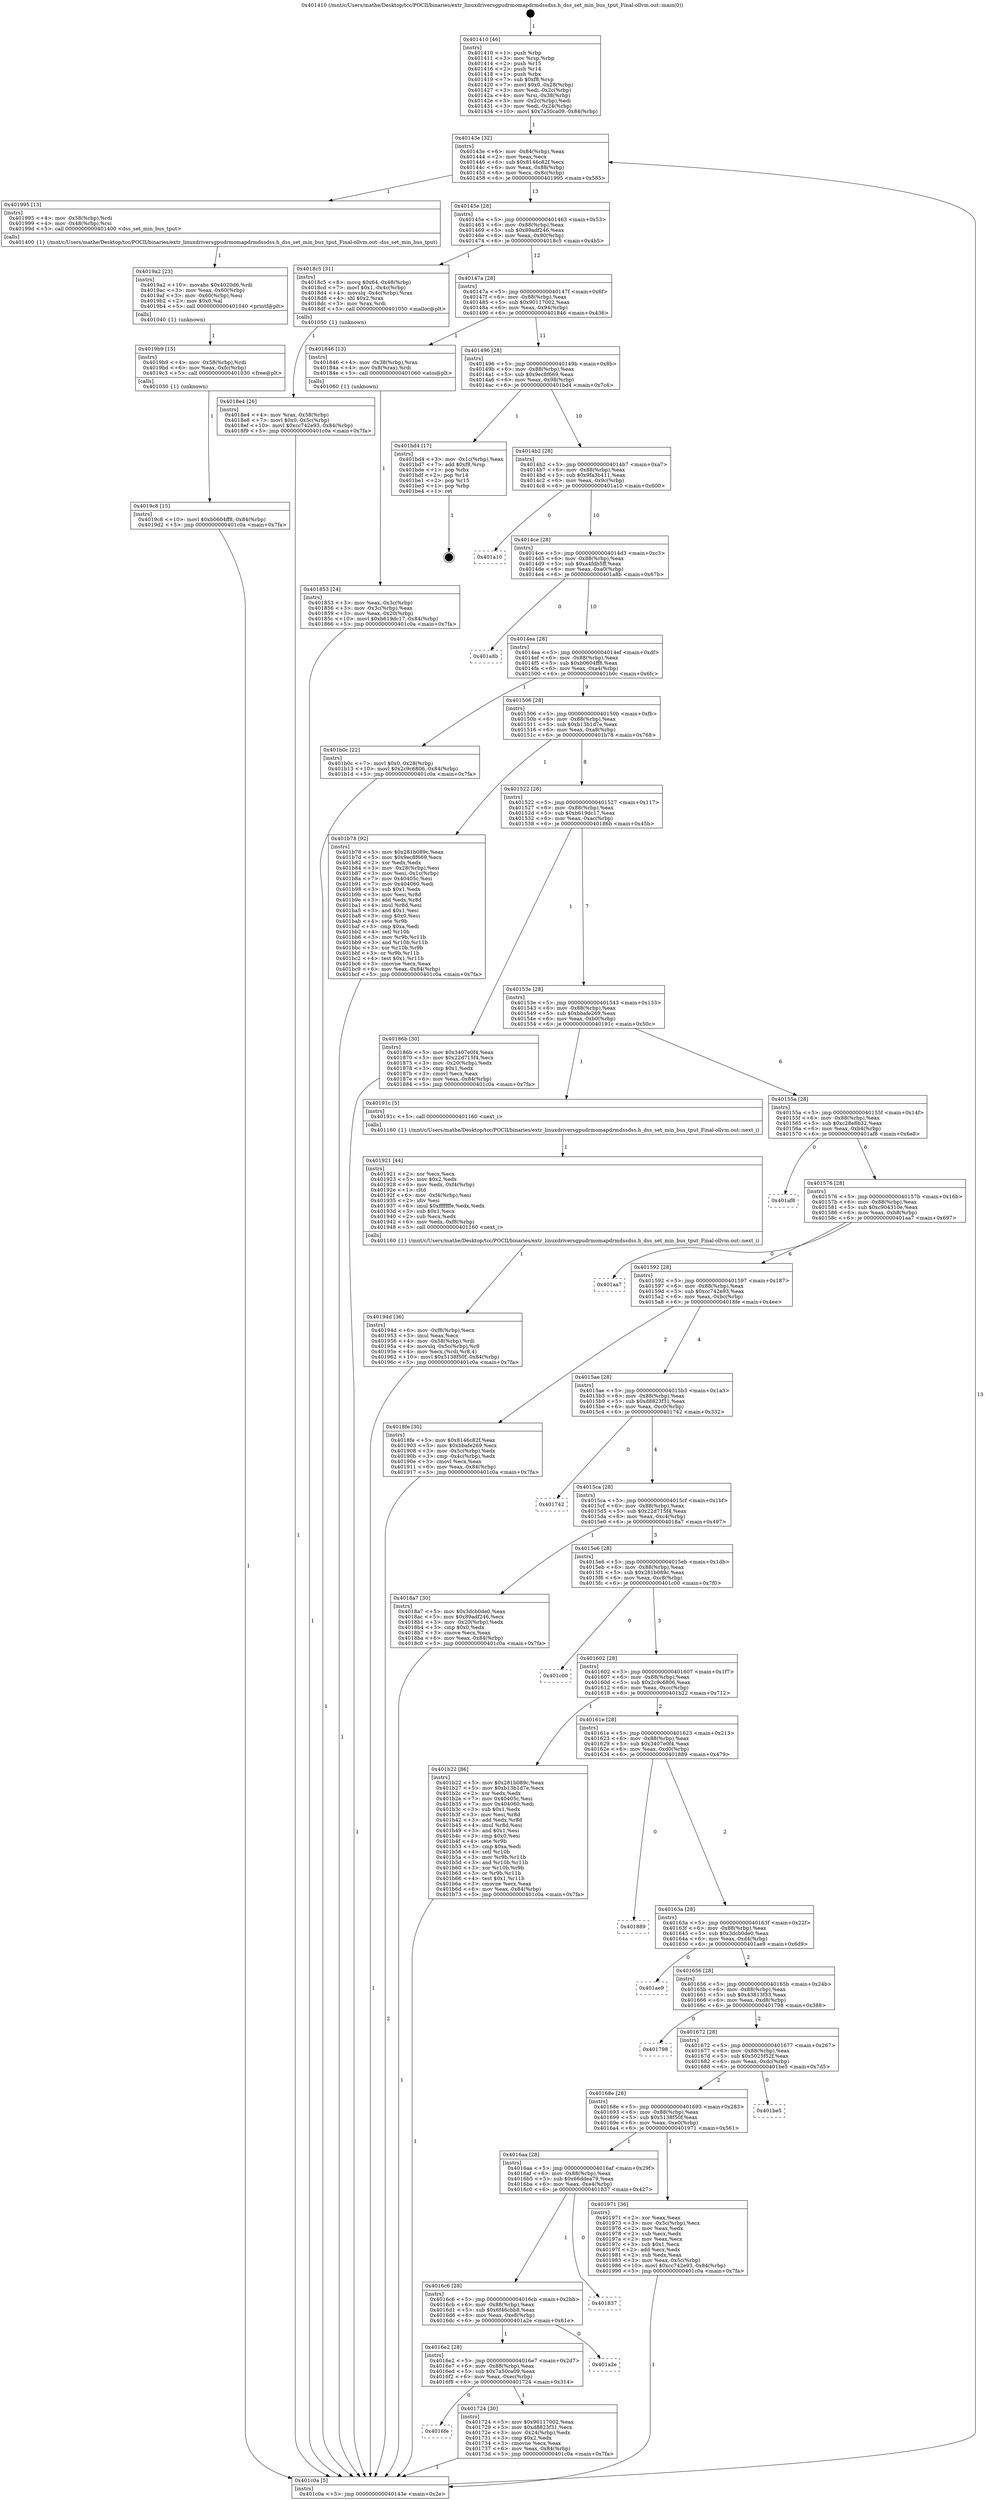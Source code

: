 digraph "0x401410" {
  label = "0x401410 (/mnt/c/Users/mathe/Desktop/tcc/POCII/binaries/extr_linuxdriversgpudrmomapdrmdssdss.h_dss_set_min_bus_tput_Final-ollvm.out::main(0))"
  labelloc = "t"
  node[shape=record]

  Entry [label="",width=0.3,height=0.3,shape=circle,fillcolor=black,style=filled]
  "0x40143e" [label="{
     0x40143e [32]\l
     | [instrs]\l
     &nbsp;&nbsp;0x40143e \<+6\>: mov -0x84(%rbp),%eax\l
     &nbsp;&nbsp;0x401444 \<+2\>: mov %eax,%ecx\l
     &nbsp;&nbsp;0x401446 \<+6\>: sub $0x8146c82f,%ecx\l
     &nbsp;&nbsp;0x40144c \<+6\>: mov %eax,-0x88(%rbp)\l
     &nbsp;&nbsp;0x401452 \<+6\>: mov %ecx,-0x8c(%rbp)\l
     &nbsp;&nbsp;0x401458 \<+6\>: je 0000000000401995 \<main+0x585\>\l
  }"]
  "0x401995" [label="{
     0x401995 [13]\l
     | [instrs]\l
     &nbsp;&nbsp;0x401995 \<+4\>: mov -0x58(%rbp),%rdi\l
     &nbsp;&nbsp;0x401999 \<+4\>: mov -0x48(%rbp),%rsi\l
     &nbsp;&nbsp;0x40199d \<+5\>: call 0000000000401400 \<dss_set_min_bus_tput\>\l
     | [calls]\l
     &nbsp;&nbsp;0x401400 \{1\} (/mnt/c/Users/mathe/Desktop/tcc/POCII/binaries/extr_linuxdriversgpudrmomapdrmdssdss.h_dss_set_min_bus_tput_Final-ollvm.out::dss_set_min_bus_tput)\l
  }"]
  "0x40145e" [label="{
     0x40145e [28]\l
     | [instrs]\l
     &nbsp;&nbsp;0x40145e \<+5\>: jmp 0000000000401463 \<main+0x53\>\l
     &nbsp;&nbsp;0x401463 \<+6\>: mov -0x88(%rbp),%eax\l
     &nbsp;&nbsp;0x401469 \<+5\>: sub $0x89adf246,%eax\l
     &nbsp;&nbsp;0x40146e \<+6\>: mov %eax,-0x90(%rbp)\l
     &nbsp;&nbsp;0x401474 \<+6\>: je 00000000004018c5 \<main+0x4b5\>\l
  }"]
  Exit [label="",width=0.3,height=0.3,shape=circle,fillcolor=black,style=filled,peripheries=2]
  "0x4018c5" [label="{
     0x4018c5 [31]\l
     | [instrs]\l
     &nbsp;&nbsp;0x4018c5 \<+8\>: movq $0x64,-0x48(%rbp)\l
     &nbsp;&nbsp;0x4018cd \<+7\>: movl $0x1,-0x4c(%rbp)\l
     &nbsp;&nbsp;0x4018d4 \<+4\>: movslq -0x4c(%rbp),%rax\l
     &nbsp;&nbsp;0x4018d8 \<+4\>: shl $0x2,%rax\l
     &nbsp;&nbsp;0x4018dc \<+3\>: mov %rax,%rdi\l
     &nbsp;&nbsp;0x4018df \<+5\>: call 0000000000401050 \<malloc@plt\>\l
     | [calls]\l
     &nbsp;&nbsp;0x401050 \{1\} (unknown)\l
  }"]
  "0x40147a" [label="{
     0x40147a [28]\l
     | [instrs]\l
     &nbsp;&nbsp;0x40147a \<+5\>: jmp 000000000040147f \<main+0x6f\>\l
     &nbsp;&nbsp;0x40147f \<+6\>: mov -0x88(%rbp),%eax\l
     &nbsp;&nbsp;0x401485 \<+5\>: sub $0x90117002,%eax\l
     &nbsp;&nbsp;0x40148a \<+6\>: mov %eax,-0x94(%rbp)\l
     &nbsp;&nbsp;0x401490 \<+6\>: je 0000000000401846 \<main+0x436\>\l
  }"]
  "0x4019c8" [label="{
     0x4019c8 [15]\l
     | [instrs]\l
     &nbsp;&nbsp;0x4019c8 \<+10\>: movl $0xb0604ff8,-0x84(%rbp)\l
     &nbsp;&nbsp;0x4019d2 \<+5\>: jmp 0000000000401c0a \<main+0x7fa\>\l
  }"]
  "0x401846" [label="{
     0x401846 [13]\l
     | [instrs]\l
     &nbsp;&nbsp;0x401846 \<+4\>: mov -0x38(%rbp),%rax\l
     &nbsp;&nbsp;0x40184a \<+4\>: mov 0x8(%rax),%rdi\l
     &nbsp;&nbsp;0x40184e \<+5\>: call 0000000000401060 \<atoi@plt\>\l
     | [calls]\l
     &nbsp;&nbsp;0x401060 \{1\} (unknown)\l
  }"]
  "0x401496" [label="{
     0x401496 [28]\l
     | [instrs]\l
     &nbsp;&nbsp;0x401496 \<+5\>: jmp 000000000040149b \<main+0x8b\>\l
     &nbsp;&nbsp;0x40149b \<+6\>: mov -0x88(%rbp),%eax\l
     &nbsp;&nbsp;0x4014a1 \<+5\>: sub $0x9ec8f669,%eax\l
     &nbsp;&nbsp;0x4014a6 \<+6\>: mov %eax,-0x98(%rbp)\l
     &nbsp;&nbsp;0x4014ac \<+6\>: je 0000000000401bd4 \<main+0x7c4\>\l
  }"]
  "0x4019b9" [label="{
     0x4019b9 [15]\l
     | [instrs]\l
     &nbsp;&nbsp;0x4019b9 \<+4\>: mov -0x58(%rbp),%rdi\l
     &nbsp;&nbsp;0x4019bd \<+6\>: mov %eax,-0xfc(%rbp)\l
     &nbsp;&nbsp;0x4019c3 \<+5\>: call 0000000000401030 \<free@plt\>\l
     | [calls]\l
     &nbsp;&nbsp;0x401030 \{1\} (unknown)\l
  }"]
  "0x401bd4" [label="{
     0x401bd4 [17]\l
     | [instrs]\l
     &nbsp;&nbsp;0x401bd4 \<+3\>: mov -0x1c(%rbp),%eax\l
     &nbsp;&nbsp;0x401bd7 \<+7\>: add $0xf8,%rsp\l
     &nbsp;&nbsp;0x401bde \<+1\>: pop %rbx\l
     &nbsp;&nbsp;0x401bdf \<+2\>: pop %r14\l
     &nbsp;&nbsp;0x401be1 \<+2\>: pop %r15\l
     &nbsp;&nbsp;0x401be3 \<+1\>: pop %rbp\l
     &nbsp;&nbsp;0x401be4 \<+1\>: ret\l
  }"]
  "0x4014b2" [label="{
     0x4014b2 [28]\l
     | [instrs]\l
     &nbsp;&nbsp;0x4014b2 \<+5\>: jmp 00000000004014b7 \<main+0xa7\>\l
     &nbsp;&nbsp;0x4014b7 \<+6\>: mov -0x88(%rbp),%eax\l
     &nbsp;&nbsp;0x4014bd \<+5\>: sub $0x9fa3b411,%eax\l
     &nbsp;&nbsp;0x4014c2 \<+6\>: mov %eax,-0x9c(%rbp)\l
     &nbsp;&nbsp;0x4014c8 \<+6\>: je 0000000000401a10 \<main+0x600\>\l
  }"]
  "0x4019a2" [label="{
     0x4019a2 [23]\l
     | [instrs]\l
     &nbsp;&nbsp;0x4019a2 \<+10\>: movabs $0x4020d6,%rdi\l
     &nbsp;&nbsp;0x4019ac \<+3\>: mov %eax,-0x60(%rbp)\l
     &nbsp;&nbsp;0x4019af \<+3\>: mov -0x60(%rbp),%esi\l
     &nbsp;&nbsp;0x4019b2 \<+2\>: mov $0x0,%al\l
     &nbsp;&nbsp;0x4019b4 \<+5\>: call 0000000000401040 \<printf@plt\>\l
     | [calls]\l
     &nbsp;&nbsp;0x401040 \{1\} (unknown)\l
  }"]
  "0x401a10" [label="{
     0x401a10\l
  }", style=dashed]
  "0x4014ce" [label="{
     0x4014ce [28]\l
     | [instrs]\l
     &nbsp;&nbsp;0x4014ce \<+5\>: jmp 00000000004014d3 \<main+0xc3\>\l
     &nbsp;&nbsp;0x4014d3 \<+6\>: mov -0x88(%rbp),%eax\l
     &nbsp;&nbsp;0x4014d9 \<+5\>: sub $0xa4fdb5ff,%eax\l
     &nbsp;&nbsp;0x4014de \<+6\>: mov %eax,-0xa0(%rbp)\l
     &nbsp;&nbsp;0x4014e4 \<+6\>: je 0000000000401a8b \<main+0x67b\>\l
  }"]
  "0x40194d" [label="{
     0x40194d [36]\l
     | [instrs]\l
     &nbsp;&nbsp;0x40194d \<+6\>: mov -0xf8(%rbp),%ecx\l
     &nbsp;&nbsp;0x401953 \<+3\>: imul %eax,%ecx\l
     &nbsp;&nbsp;0x401956 \<+4\>: mov -0x58(%rbp),%rdi\l
     &nbsp;&nbsp;0x40195a \<+4\>: movslq -0x5c(%rbp),%r8\l
     &nbsp;&nbsp;0x40195e \<+4\>: mov %ecx,(%rdi,%r8,4)\l
     &nbsp;&nbsp;0x401962 \<+10\>: movl $0x5138f50f,-0x84(%rbp)\l
     &nbsp;&nbsp;0x40196c \<+5\>: jmp 0000000000401c0a \<main+0x7fa\>\l
  }"]
  "0x401a8b" [label="{
     0x401a8b\l
  }", style=dashed]
  "0x4014ea" [label="{
     0x4014ea [28]\l
     | [instrs]\l
     &nbsp;&nbsp;0x4014ea \<+5\>: jmp 00000000004014ef \<main+0xdf\>\l
     &nbsp;&nbsp;0x4014ef \<+6\>: mov -0x88(%rbp),%eax\l
     &nbsp;&nbsp;0x4014f5 \<+5\>: sub $0xb0604ff8,%eax\l
     &nbsp;&nbsp;0x4014fa \<+6\>: mov %eax,-0xa4(%rbp)\l
     &nbsp;&nbsp;0x401500 \<+6\>: je 0000000000401b0c \<main+0x6fc\>\l
  }"]
  "0x401921" [label="{
     0x401921 [44]\l
     | [instrs]\l
     &nbsp;&nbsp;0x401921 \<+2\>: xor %ecx,%ecx\l
     &nbsp;&nbsp;0x401923 \<+5\>: mov $0x2,%edx\l
     &nbsp;&nbsp;0x401928 \<+6\>: mov %edx,-0xf4(%rbp)\l
     &nbsp;&nbsp;0x40192e \<+1\>: cltd\l
     &nbsp;&nbsp;0x40192f \<+6\>: mov -0xf4(%rbp),%esi\l
     &nbsp;&nbsp;0x401935 \<+2\>: idiv %esi\l
     &nbsp;&nbsp;0x401937 \<+6\>: imul $0xfffffffe,%edx,%edx\l
     &nbsp;&nbsp;0x40193d \<+3\>: sub $0x1,%ecx\l
     &nbsp;&nbsp;0x401940 \<+2\>: sub %ecx,%edx\l
     &nbsp;&nbsp;0x401942 \<+6\>: mov %edx,-0xf8(%rbp)\l
     &nbsp;&nbsp;0x401948 \<+5\>: call 0000000000401160 \<next_i\>\l
     | [calls]\l
     &nbsp;&nbsp;0x401160 \{1\} (/mnt/c/Users/mathe/Desktop/tcc/POCII/binaries/extr_linuxdriversgpudrmomapdrmdssdss.h_dss_set_min_bus_tput_Final-ollvm.out::next_i)\l
  }"]
  "0x401b0c" [label="{
     0x401b0c [22]\l
     | [instrs]\l
     &nbsp;&nbsp;0x401b0c \<+7\>: movl $0x0,-0x28(%rbp)\l
     &nbsp;&nbsp;0x401b13 \<+10\>: movl $0x2c9c6806,-0x84(%rbp)\l
     &nbsp;&nbsp;0x401b1d \<+5\>: jmp 0000000000401c0a \<main+0x7fa\>\l
  }"]
  "0x401506" [label="{
     0x401506 [28]\l
     | [instrs]\l
     &nbsp;&nbsp;0x401506 \<+5\>: jmp 000000000040150b \<main+0xfb\>\l
     &nbsp;&nbsp;0x40150b \<+6\>: mov -0x88(%rbp),%eax\l
     &nbsp;&nbsp;0x401511 \<+5\>: sub $0xb13b1d7e,%eax\l
     &nbsp;&nbsp;0x401516 \<+6\>: mov %eax,-0xa8(%rbp)\l
     &nbsp;&nbsp;0x40151c \<+6\>: je 0000000000401b78 \<main+0x768\>\l
  }"]
  "0x4018e4" [label="{
     0x4018e4 [26]\l
     | [instrs]\l
     &nbsp;&nbsp;0x4018e4 \<+4\>: mov %rax,-0x58(%rbp)\l
     &nbsp;&nbsp;0x4018e8 \<+7\>: movl $0x0,-0x5c(%rbp)\l
     &nbsp;&nbsp;0x4018ef \<+10\>: movl $0xcc742e93,-0x84(%rbp)\l
     &nbsp;&nbsp;0x4018f9 \<+5\>: jmp 0000000000401c0a \<main+0x7fa\>\l
  }"]
  "0x401b78" [label="{
     0x401b78 [92]\l
     | [instrs]\l
     &nbsp;&nbsp;0x401b78 \<+5\>: mov $0x281b089c,%eax\l
     &nbsp;&nbsp;0x401b7d \<+5\>: mov $0x9ec8f669,%ecx\l
     &nbsp;&nbsp;0x401b82 \<+2\>: xor %edx,%edx\l
     &nbsp;&nbsp;0x401b84 \<+3\>: mov -0x28(%rbp),%esi\l
     &nbsp;&nbsp;0x401b87 \<+3\>: mov %esi,-0x1c(%rbp)\l
     &nbsp;&nbsp;0x401b8a \<+7\>: mov 0x40405c,%esi\l
     &nbsp;&nbsp;0x401b91 \<+7\>: mov 0x404060,%edi\l
     &nbsp;&nbsp;0x401b98 \<+3\>: sub $0x1,%edx\l
     &nbsp;&nbsp;0x401b9b \<+3\>: mov %esi,%r8d\l
     &nbsp;&nbsp;0x401b9e \<+3\>: add %edx,%r8d\l
     &nbsp;&nbsp;0x401ba1 \<+4\>: imul %r8d,%esi\l
     &nbsp;&nbsp;0x401ba5 \<+3\>: and $0x1,%esi\l
     &nbsp;&nbsp;0x401ba8 \<+3\>: cmp $0x0,%esi\l
     &nbsp;&nbsp;0x401bab \<+4\>: sete %r9b\l
     &nbsp;&nbsp;0x401baf \<+3\>: cmp $0xa,%edi\l
     &nbsp;&nbsp;0x401bb2 \<+4\>: setl %r10b\l
     &nbsp;&nbsp;0x401bb6 \<+3\>: mov %r9b,%r11b\l
     &nbsp;&nbsp;0x401bb9 \<+3\>: and %r10b,%r11b\l
     &nbsp;&nbsp;0x401bbc \<+3\>: xor %r10b,%r9b\l
     &nbsp;&nbsp;0x401bbf \<+3\>: or %r9b,%r11b\l
     &nbsp;&nbsp;0x401bc2 \<+4\>: test $0x1,%r11b\l
     &nbsp;&nbsp;0x401bc6 \<+3\>: cmovne %ecx,%eax\l
     &nbsp;&nbsp;0x401bc9 \<+6\>: mov %eax,-0x84(%rbp)\l
     &nbsp;&nbsp;0x401bcf \<+5\>: jmp 0000000000401c0a \<main+0x7fa\>\l
  }"]
  "0x401522" [label="{
     0x401522 [28]\l
     | [instrs]\l
     &nbsp;&nbsp;0x401522 \<+5\>: jmp 0000000000401527 \<main+0x117\>\l
     &nbsp;&nbsp;0x401527 \<+6\>: mov -0x88(%rbp),%eax\l
     &nbsp;&nbsp;0x40152d \<+5\>: sub $0xb619dc17,%eax\l
     &nbsp;&nbsp;0x401532 \<+6\>: mov %eax,-0xac(%rbp)\l
     &nbsp;&nbsp;0x401538 \<+6\>: je 000000000040186b \<main+0x45b\>\l
  }"]
  "0x401853" [label="{
     0x401853 [24]\l
     | [instrs]\l
     &nbsp;&nbsp;0x401853 \<+3\>: mov %eax,-0x3c(%rbp)\l
     &nbsp;&nbsp;0x401856 \<+3\>: mov -0x3c(%rbp),%eax\l
     &nbsp;&nbsp;0x401859 \<+3\>: mov %eax,-0x20(%rbp)\l
     &nbsp;&nbsp;0x40185c \<+10\>: movl $0xb619dc17,-0x84(%rbp)\l
     &nbsp;&nbsp;0x401866 \<+5\>: jmp 0000000000401c0a \<main+0x7fa\>\l
  }"]
  "0x40186b" [label="{
     0x40186b [30]\l
     | [instrs]\l
     &nbsp;&nbsp;0x40186b \<+5\>: mov $0x3407e0f4,%eax\l
     &nbsp;&nbsp;0x401870 \<+5\>: mov $0x22d715f4,%ecx\l
     &nbsp;&nbsp;0x401875 \<+3\>: mov -0x20(%rbp),%edx\l
     &nbsp;&nbsp;0x401878 \<+3\>: cmp $0x1,%edx\l
     &nbsp;&nbsp;0x40187b \<+3\>: cmovl %ecx,%eax\l
     &nbsp;&nbsp;0x40187e \<+6\>: mov %eax,-0x84(%rbp)\l
     &nbsp;&nbsp;0x401884 \<+5\>: jmp 0000000000401c0a \<main+0x7fa\>\l
  }"]
  "0x40153e" [label="{
     0x40153e [28]\l
     | [instrs]\l
     &nbsp;&nbsp;0x40153e \<+5\>: jmp 0000000000401543 \<main+0x133\>\l
     &nbsp;&nbsp;0x401543 \<+6\>: mov -0x88(%rbp),%eax\l
     &nbsp;&nbsp;0x401549 \<+5\>: sub $0xbbafe269,%eax\l
     &nbsp;&nbsp;0x40154e \<+6\>: mov %eax,-0xb0(%rbp)\l
     &nbsp;&nbsp;0x401554 \<+6\>: je 000000000040191c \<main+0x50c\>\l
  }"]
  "0x401410" [label="{
     0x401410 [46]\l
     | [instrs]\l
     &nbsp;&nbsp;0x401410 \<+1\>: push %rbp\l
     &nbsp;&nbsp;0x401411 \<+3\>: mov %rsp,%rbp\l
     &nbsp;&nbsp;0x401414 \<+2\>: push %r15\l
     &nbsp;&nbsp;0x401416 \<+2\>: push %r14\l
     &nbsp;&nbsp;0x401418 \<+1\>: push %rbx\l
     &nbsp;&nbsp;0x401419 \<+7\>: sub $0xf8,%rsp\l
     &nbsp;&nbsp;0x401420 \<+7\>: movl $0x0,-0x28(%rbp)\l
     &nbsp;&nbsp;0x401427 \<+3\>: mov %edi,-0x2c(%rbp)\l
     &nbsp;&nbsp;0x40142a \<+4\>: mov %rsi,-0x38(%rbp)\l
     &nbsp;&nbsp;0x40142e \<+3\>: mov -0x2c(%rbp),%edi\l
     &nbsp;&nbsp;0x401431 \<+3\>: mov %edi,-0x24(%rbp)\l
     &nbsp;&nbsp;0x401434 \<+10\>: movl $0x7a50ca09,-0x84(%rbp)\l
  }"]
  "0x40191c" [label="{
     0x40191c [5]\l
     | [instrs]\l
     &nbsp;&nbsp;0x40191c \<+5\>: call 0000000000401160 \<next_i\>\l
     | [calls]\l
     &nbsp;&nbsp;0x401160 \{1\} (/mnt/c/Users/mathe/Desktop/tcc/POCII/binaries/extr_linuxdriversgpudrmomapdrmdssdss.h_dss_set_min_bus_tput_Final-ollvm.out::next_i)\l
  }"]
  "0x40155a" [label="{
     0x40155a [28]\l
     | [instrs]\l
     &nbsp;&nbsp;0x40155a \<+5\>: jmp 000000000040155f \<main+0x14f\>\l
     &nbsp;&nbsp;0x40155f \<+6\>: mov -0x88(%rbp),%eax\l
     &nbsp;&nbsp;0x401565 \<+5\>: sub $0xc28e8b32,%eax\l
     &nbsp;&nbsp;0x40156a \<+6\>: mov %eax,-0xb4(%rbp)\l
     &nbsp;&nbsp;0x401570 \<+6\>: je 0000000000401af8 \<main+0x6e8\>\l
  }"]
  "0x401c0a" [label="{
     0x401c0a [5]\l
     | [instrs]\l
     &nbsp;&nbsp;0x401c0a \<+5\>: jmp 000000000040143e \<main+0x2e\>\l
  }"]
  "0x401af8" [label="{
     0x401af8\l
  }", style=dashed]
  "0x401576" [label="{
     0x401576 [28]\l
     | [instrs]\l
     &nbsp;&nbsp;0x401576 \<+5\>: jmp 000000000040157b \<main+0x16b\>\l
     &nbsp;&nbsp;0x40157b \<+6\>: mov -0x88(%rbp),%eax\l
     &nbsp;&nbsp;0x401581 \<+5\>: sub $0xc904310e,%eax\l
     &nbsp;&nbsp;0x401586 \<+6\>: mov %eax,-0xb8(%rbp)\l
     &nbsp;&nbsp;0x40158c \<+6\>: je 0000000000401aa7 \<main+0x697\>\l
  }"]
  "0x4016fe" [label="{
     0x4016fe\l
  }", style=dashed]
  "0x401aa7" [label="{
     0x401aa7\l
  }", style=dashed]
  "0x401592" [label="{
     0x401592 [28]\l
     | [instrs]\l
     &nbsp;&nbsp;0x401592 \<+5\>: jmp 0000000000401597 \<main+0x187\>\l
     &nbsp;&nbsp;0x401597 \<+6\>: mov -0x88(%rbp),%eax\l
     &nbsp;&nbsp;0x40159d \<+5\>: sub $0xcc742e93,%eax\l
     &nbsp;&nbsp;0x4015a2 \<+6\>: mov %eax,-0xbc(%rbp)\l
     &nbsp;&nbsp;0x4015a8 \<+6\>: je 00000000004018fe \<main+0x4ee\>\l
  }"]
  "0x401724" [label="{
     0x401724 [30]\l
     | [instrs]\l
     &nbsp;&nbsp;0x401724 \<+5\>: mov $0x90117002,%eax\l
     &nbsp;&nbsp;0x401729 \<+5\>: mov $0xd8823f31,%ecx\l
     &nbsp;&nbsp;0x40172e \<+3\>: mov -0x24(%rbp),%edx\l
     &nbsp;&nbsp;0x401731 \<+3\>: cmp $0x2,%edx\l
     &nbsp;&nbsp;0x401734 \<+3\>: cmovne %ecx,%eax\l
     &nbsp;&nbsp;0x401737 \<+6\>: mov %eax,-0x84(%rbp)\l
     &nbsp;&nbsp;0x40173d \<+5\>: jmp 0000000000401c0a \<main+0x7fa\>\l
  }"]
  "0x4018fe" [label="{
     0x4018fe [30]\l
     | [instrs]\l
     &nbsp;&nbsp;0x4018fe \<+5\>: mov $0x8146c82f,%eax\l
     &nbsp;&nbsp;0x401903 \<+5\>: mov $0xbbafe269,%ecx\l
     &nbsp;&nbsp;0x401908 \<+3\>: mov -0x5c(%rbp),%edx\l
     &nbsp;&nbsp;0x40190b \<+3\>: cmp -0x4c(%rbp),%edx\l
     &nbsp;&nbsp;0x40190e \<+3\>: cmovl %ecx,%eax\l
     &nbsp;&nbsp;0x401911 \<+6\>: mov %eax,-0x84(%rbp)\l
     &nbsp;&nbsp;0x401917 \<+5\>: jmp 0000000000401c0a \<main+0x7fa\>\l
  }"]
  "0x4015ae" [label="{
     0x4015ae [28]\l
     | [instrs]\l
     &nbsp;&nbsp;0x4015ae \<+5\>: jmp 00000000004015b3 \<main+0x1a3\>\l
     &nbsp;&nbsp;0x4015b3 \<+6\>: mov -0x88(%rbp),%eax\l
     &nbsp;&nbsp;0x4015b9 \<+5\>: sub $0xd8823f31,%eax\l
     &nbsp;&nbsp;0x4015be \<+6\>: mov %eax,-0xc0(%rbp)\l
     &nbsp;&nbsp;0x4015c4 \<+6\>: je 0000000000401742 \<main+0x332\>\l
  }"]
  "0x4016e2" [label="{
     0x4016e2 [28]\l
     | [instrs]\l
     &nbsp;&nbsp;0x4016e2 \<+5\>: jmp 00000000004016e7 \<main+0x2d7\>\l
     &nbsp;&nbsp;0x4016e7 \<+6\>: mov -0x88(%rbp),%eax\l
     &nbsp;&nbsp;0x4016ed \<+5\>: sub $0x7a50ca09,%eax\l
     &nbsp;&nbsp;0x4016f2 \<+6\>: mov %eax,-0xec(%rbp)\l
     &nbsp;&nbsp;0x4016f8 \<+6\>: je 0000000000401724 \<main+0x314\>\l
  }"]
  "0x401742" [label="{
     0x401742\l
  }", style=dashed]
  "0x4015ca" [label="{
     0x4015ca [28]\l
     | [instrs]\l
     &nbsp;&nbsp;0x4015ca \<+5\>: jmp 00000000004015cf \<main+0x1bf\>\l
     &nbsp;&nbsp;0x4015cf \<+6\>: mov -0x88(%rbp),%eax\l
     &nbsp;&nbsp;0x4015d5 \<+5\>: sub $0x22d715f4,%eax\l
     &nbsp;&nbsp;0x4015da \<+6\>: mov %eax,-0xc4(%rbp)\l
     &nbsp;&nbsp;0x4015e0 \<+6\>: je 00000000004018a7 \<main+0x497\>\l
  }"]
  "0x401a2e" [label="{
     0x401a2e\l
  }", style=dashed]
  "0x4018a7" [label="{
     0x4018a7 [30]\l
     | [instrs]\l
     &nbsp;&nbsp;0x4018a7 \<+5\>: mov $0x3dcb0de0,%eax\l
     &nbsp;&nbsp;0x4018ac \<+5\>: mov $0x89adf246,%ecx\l
     &nbsp;&nbsp;0x4018b1 \<+3\>: mov -0x20(%rbp),%edx\l
     &nbsp;&nbsp;0x4018b4 \<+3\>: cmp $0x0,%edx\l
     &nbsp;&nbsp;0x4018b7 \<+3\>: cmove %ecx,%eax\l
     &nbsp;&nbsp;0x4018ba \<+6\>: mov %eax,-0x84(%rbp)\l
     &nbsp;&nbsp;0x4018c0 \<+5\>: jmp 0000000000401c0a \<main+0x7fa\>\l
  }"]
  "0x4015e6" [label="{
     0x4015e6 [28]\l
     | [instrs]\l
     &nbsp;&nbsp;0x4015e6 \<+5\>: jmp 00000000004015eb \<main+0x1db\>\l
     &nbsp;&nbsp;0x4015eb \<+6\>: mov -0x88(%rbp),%eax\l
     &nbsp;&nbsp;0x4015f1 \<+5\>: sub $0x281b089c,%eax\l
     &nbsp;&nbsp;0x4015f6 \<+6\>: mov %eax,-0xc8(%rbp)\l
     &nbsp;&nbsp;0x4015fc \<+6\>: je 0000000000401c00 \<main+0x7f0\>\l
  }"]
  "0x4016c6" [label="{
     0x4016c6 [28]\l
     | [instrs]\l
     &nbsp;&nbsp;0x4016c6 \<+5\>: jmp 00000000004016cb \<main+0x2bb\>\l
     &nbsp;&nbsp;0x4016cb \<+6\>: mov -0x88(%rbp),%eax\l
     &nbsp;&nbsp;0x4016d1 \<+5\>: sub $0x6f46cbb8,%eax\l
     &nbsp;&nbsp;0x4016d6 \<+6\>: mov %eax,-0xe8(%rbp)\l
     &nbsp;&nbsp;0x4016dc \<+6\>: je 0000000000401a2e \<main+0x61e\>\l
  }"]
  "0x401c00" [label="{
     0x401c00\l
  }", style=dashed]
  "0x401602" [label="{
     0x401602 [28]\l
     | [instrs]\l
     &nbsp;&nbsp;0x401602 \<+5\>: jmp 0000000000401607 \<main+0x1f7\>\l
     &nbsp;&nbsp;0x401607 \<+6\>: mov -0x88(%rbp),%eax\l
     &nbsp;&nbsp;0x40160d \<+5\>: sub $0x2c9c6806,%eax\l
     &nbsp;&nbsp;0x401612 \<+6\>: mov %eax,-0xcc(%rbp)\l
     &nbsp;&nbsp;0x401618 \<+6\>: je 0000000000401b22 \<main+0x712\>\l
  }"]
  "0x401837" [label="{
     0x401837\l
  }", style=dashed]
  "0x401b22" [label="{
     0x401b22 [86]\l
     | [instrs]\l
     &nbsp;&nbsp;0x401b22 \<+5\>: mov $0x281b089c,%eax\l
     &nbsp;&nbsp;0x401b27 \<+5\>: mov $0xb13b1d7e,%ecx\l
     &nbsp;&nbsp;0x401b2c \<+2\>: xor %edx,%edx\l
     &nbsp;&nbsp;0x401b2e \<+7\>: mov 0x40405c,%esi\l
     &nbsp;&nbsp;0x401b35 \<+7\>: mov 0x404060,%edi\l
     &nbsp;&nbsp;0x401b3c \<+3\>: sub $0x1,%edx\l
     &nbsp;&nbsp;0x401b3f \<+3\>: mov %esi,%r8d\l
     &nbsp;&nbsp;0x401b42 \<+3\>: add %edx,%r8d\l
     &nbsp;&nbsp;0x401b45 \<+4\>: imul %r8d,%esi\l
     &nbsp;&nbsp;0x401b49 \<+3\>: and $0x1,%esi\l
     &nbsp;&nbsp;0x401b4c \<+3\>: cmp $0x0,%esi\l
     &nbsp;&nbsp;0x401b4f \<+4\>: sete %r9b\l
     &nbsp;&nbsp;0x401b53 \<+3\>: cmp $0xa,%edi\l
     &nbsp;&nbsp;0x401b56 \<+4\>: setl %r10b\l
     &nbsp;&nbsp;0x401b5a \<+3\>: mov %r9b,%r11b\l
     &nbsp;&nbsp;0x401b5d \<+3\>: and %r10b,%r11b\l
     &nbsp;&nbsp;0x401b60 \<+3\>: xor %r10b,%r9b\l
     &nbsp;&nbsp;0x401b63 \<+3\>: or %r9b,%r11b\l
     &nbsp;&nbsp;0x401b66 \<+4\>: test $0x1,%r11b\l
     &nbsp;&nbsp;0x401b6a \<+3\>: cmovne %ecx,%eax\l
     &nbsp;&nbsp;0x401b6d \<+6\>: mov %eax,-0x84(%rbp)\l
     &nbsp;&nbsp;0x401b73 \<+5\>: jmp 0000000000401c0a \<main+0x7fa\>\l
  }"]
  "0x40161e" [label="{
     0x40161e [28]\l
     | [instrs]\l
     &nbsp;&nbsp;0x40161e \<+5\>: jmp 0000000000401623 \<main+0x213\>\l
     &nbsp;&nbsp;0x401623 \<+6\>: mov -0x88(%rbp),%eax\l
     &nbsp;&nbsp;0x401629 \<+5\>: sub $0x3407e0f4,%eax\l
     &nbsp;&nbsp;0x40162e \<+6\>: mov %eax,-0xd0(%rbp)\l
     &nbsp;&nbsp;0x401634 \<+6\>: je 0000000000401889 \<main+0x479\>\l
  }"]
  "0x4016aa" [label="{
     0x4016aa [28]\l
     | [instrs]\l
     &nbsp;&nbsp;0x4016aa \<+5\>: jmp 00000000004016af \<main+0x29f\>\l
     &nbsp;&nbsp;0x4016af \<+6\>: mov -0x88(%rbp),%eax\l
     &nbsp;&nbsp;0x4016b5 \<+5\>: sub $0x66ddea79,%eax\l
     &nbsp;&nbsp;0x4016ba \<+6\>: mov %eax,-0xe4(%rbp)\l
     &nbsp;&nbsp;0x4016c0 \<+6\>: je 0000000000401837 \<main+0x427\>\l
  }"]
  "0x401889" [label="{
     0x401889\l
  }", style=dashed]
  "0x40163a" [label="{
     0x40163a [28]\l
     | [instrs]\l
     &nbsp;&nbsp;0x40163a \<+5\>: jmp 000000000040163f \<main+0x22f\>\l
     &nbsp;&nbsp;0x40163f \<+6\>: mov -0x88(%rbp),%eax\l
     &nbsp;&nbsp;0x401645 \<+5\>: sub $0x3dcb0de0,%eax\l
     &nbsp;&nbsp;0x40164a \<+6\>: mov %eax,-0xd4(%rbp)\l
     &nbsp;&nbsp;0x401650 \<+6\>: je 0000000000401ae9 \<main+0x6d9\>\l
  }"]
  "0x401971" [label="{
     0x401971 [36]\l
     | [instrs]\l
     &nbsp;&nbsp;0x401971 \<+2\>: xor %eax,%eax\l
     &nbsp;&nbsp;0x401973 \<+3\>: mov -0x5c(%rbp),%ecx\l
     &nbsp;&nbsp;0x401976 \<+2\>: mov %eax,%edx\l
     &nbsp;&nbsp;0x401978 \<+2\>: sub %ecx,%edx\l
     &nbsp;&nbsp;0x40197a \<+2\>: mov %eax,%ecx\l
     &nbsp;&nbsp;0x40197c \<+3\>: sub $0x1,%ecx\l
     &nbsp;&nbsp;0x40197f \<+2\>: add %ecx,%edx\l
     &nbsp;&nbsp;0x401981 \<+2\>: sub %edx,%eax\l
     &nbsp;&nbsp;0x401983 \<+3\>: mov %eax,-0x5c(%rbp)\l
     &nbsp;&nbsp;0x401986 \<+10\>: movl $0xcc742e93,-0x84(%rbp)\l
     &nbsp;&nbsp;0x401990 \<+5\>: jmp 0000000000401c0a \<main+0x7fa\>\l
  }"]
  "0x401ae9" [label="{
     0x401ae9\l
  }", style=dashed]
  "0x401656" [label="{
     0x401656 [28]\l
     | [instrs]\l
     &nbsp;&nbsp;0x401656 \<+5\>: jmp 000000000040165b \<main+0x24b\>\l
     &nbsp;&nbsp;0x40165b \<+6\>: mov -0x88(%rbp),%eax\l
     &nbsp;&nbsp;0x401661 \<+5\>: sub $0x43813f33,%eax\l
     &nbsp;&nbsp;0x401666 \<+6\>: mov %eax,-0xd8(%rbp)\l
     &nbsp;&nbsp;0x40166c \<+6\>: je 0000000000401798 \<main+0x388\>\l
  }"]
  "0x40168e" [label="{
     0x40168e [28]\l
     | [instrs]\l
     &nbsp;&nbsp;0x40168e \<+5\>: jmp 0000000000401693 \<main+0x283\>\l
     &nbsp;&nbsp;0x401693 \<+6\>: mov -0x88(%rbp),%eax\l
     &nbsp;&nbsp;0x401699 \<+5\>: sub $0x5138f50f,%eax\l
     &nbsp;&nbsp;0x40169e \<+6\>: mov %eax,-0xe0(%rbp)\l
     &nbsp;&nbsp;0x4016a4 \<+6\>: je 0000000000401971 \<main+0x561\>\l
  }"]
  "0x401798" [label="{
     0x401798\l
  }", style=dashed]
  "0x401672" [label="{
     0x401672 [28]\l
     | [instrs]\l
     &nbsp;&nbsp;0x401672 \<+5\>: jmp 0000000000401677 \<main+0x267\>\l
     &nbsp;&nbsp;0x401677 \<+6\>: mov -0x88(%rbp),%eax\l
     &nbsp;&nbsp;0x40167d \<+5\>: sub $0x5025f52f,%eax\l
     &nbsp;&nbsp;0x401682 \<+6\>: mov %eax,-0xdc(%rbp)\l
     &nbsp;&nbsp;0x401688 \<+6\>: je 0000000000401be5 \<main+0x7d5\>\l
  }"]
  "0x401be5" [label="{
     0x401be5\l
  }", style=dashed]
  Entry -> "0x401410" [label=" 1"]
  "0x40143e" -> "0x401995" [label=" 1"]
  "0x40143e" -> "0x40145e" [label=" 13"]
  "0x401bd4" -> Exit [label=" 1"]
  "0x40145e" -> "0x4018c5" [label=" 1"]
  "0x40145e" -> "0x40147a" [label=" 12"]
  "0x401b78" -> "0x401c0a" [label=" 1"]
  "0x40147a" -> "0x401846" [label=" 1"]
  "0x40147a" -> "0x401496" [label=" 11"]
  "0x401b22" -> "0x401c0a" [label=" 1"]
  "0x401496" -> "0x401bd4" [label=" 1"]
  "0x401496" -> "0x4014b2" [label=" 10"]
  "0x401b0c" -> "0x401c0a" [label=" 1"]
  "0x4014b2" -> "0x401a10" [label=" 0"]
  "0x4014b2" -> "0x4014ce" [label=" 10"]
  "0x4019c8" -> "0x401c0a" [label=" 1"]
  "0x4014ce" -> "0x401a8b" [label=" 0"]
  "0x4014ce" -> "0x4014ea" [label=" 10"]
  "0x4019b9" -> "0x4019c8" [label=" 1"]
  "0x4014ea" -> "0x401b0c" [label=" 1"]
  "0x4014ea" -> "0x401506" [label=" 9"]
  "0x4019a2" -> "0x4019b9" [label=" 1"]
  "0x401506" -> "0x401b78" [label=" 1"]
  "0x401506" -> "0x401522" [label=" 8"]
  "0x401995" -> "0x4019a2" [label=" 1"]
  "0x401522" -> "0x40186b" [label=" 1"]
  "0x401522" -> "0x40153e" [label=" 7"]
  "0x401971" -> "0x401c0a" [label=" 1"]
  "0x40153e" -> "0x40191c" [label=" 1"]
  "0x40153e" -> "0x40155a" [label=" 6"]
  "0x40194d" -> "0x401c0a" [label=" 1"]
  "0x40155a" -> "0x401af8" [label=" 0"]
  "0x40155a" -> "0x401576" [label=" 6"]
  "0x401921" -> "0x40194d" [label=" 1"]
  "0x401576" -> "0x401aa7" [label=" 0"]
  "0x401576" -> "0x401592" [label=" 6"]
  "0x40191c" -> "0x401921" [label=" 1"]
  "0x401592" -> "0x4018fe" [label=" 2"]
  "0x401592" -> "0x4015ae" [label=" 4"]
  "0x4018fe" -> "0x401c0a" [label=" 2"]
  "0x4015ae" -> "0x401742" [label=" 0"]
  "0x4015ae" -> "0x4015ca" [label=" 4"]
  "0x4018c5" -> "0x4018e4" [label=" 1"]
  "0x4015ca" -> "0x4018a7" [label=" 1"]
  "0x4015ca" -> "0x4015e6" [label=" 3"]
  "0x4018a7" -> "0x401c0a" [label=" 1"]
  "0x4015e6" -> "0x401c00" [label=" 0"]
  "0x4015e6" -> "0x401602" [label=" 3"]
  "0x401853" -> "0x401c0a" [label=" 1"]
  "0x401602" -> "0x401b22" [label=" 1"]
  "0x401602" -> "0x40161e" [label=" 2"]
  "0x401846" -> "0x401853" [label=" 1"]
  "0x40161e" -> "0x401889" [label=" 0"]
  "0x40161e" -> "0x40163a" [label=" 2"]
  "0x401410" -> "0x40143e" [label=" 1"]
  "0x40163a" -> "0x401ae9" [label=" 0"]
  "0x40163a" -> "0x401656" [label=" 2"]
  "0x401724" -> "0x401c0a" [label=" 1"]
  "0x401656" -> "0x401798" [label=" 0"]
  "0x401656" -> "0x401672" [label=" 2"]
  "0x4016e2" -> "0x401724" [label=" 1"]
  "0x401672" -> "0x401be5" [label=" 0"]
  "0x401672" -> "0x40168e" [label=" 2"]
  "0x4016e2" -> "0x4016fe" [label=" 0"]
  "0x40168e" -> "0x401971" [label=" 1"]
  "0x40168e" -> "0x4016aa" [label=" 1"]
  "0x401c0a" -> "0x40143e" [label=" 13"]
  "0x4016aa" -> "0x401837" [label=" 0"]
  "0x4016aa" -> "0x4016c6" [label=" 1"]
  "0x40186b" -> "0x401c0a" [label=" 1"]
  "0x4016c6" -> "0x401a2e" [label=" 0"]
  "0x4016c6" -> "0x4016e2" [label=" 1"]
  "0x4018e4" -> "0x401c0a" [label=" 1"]
}

